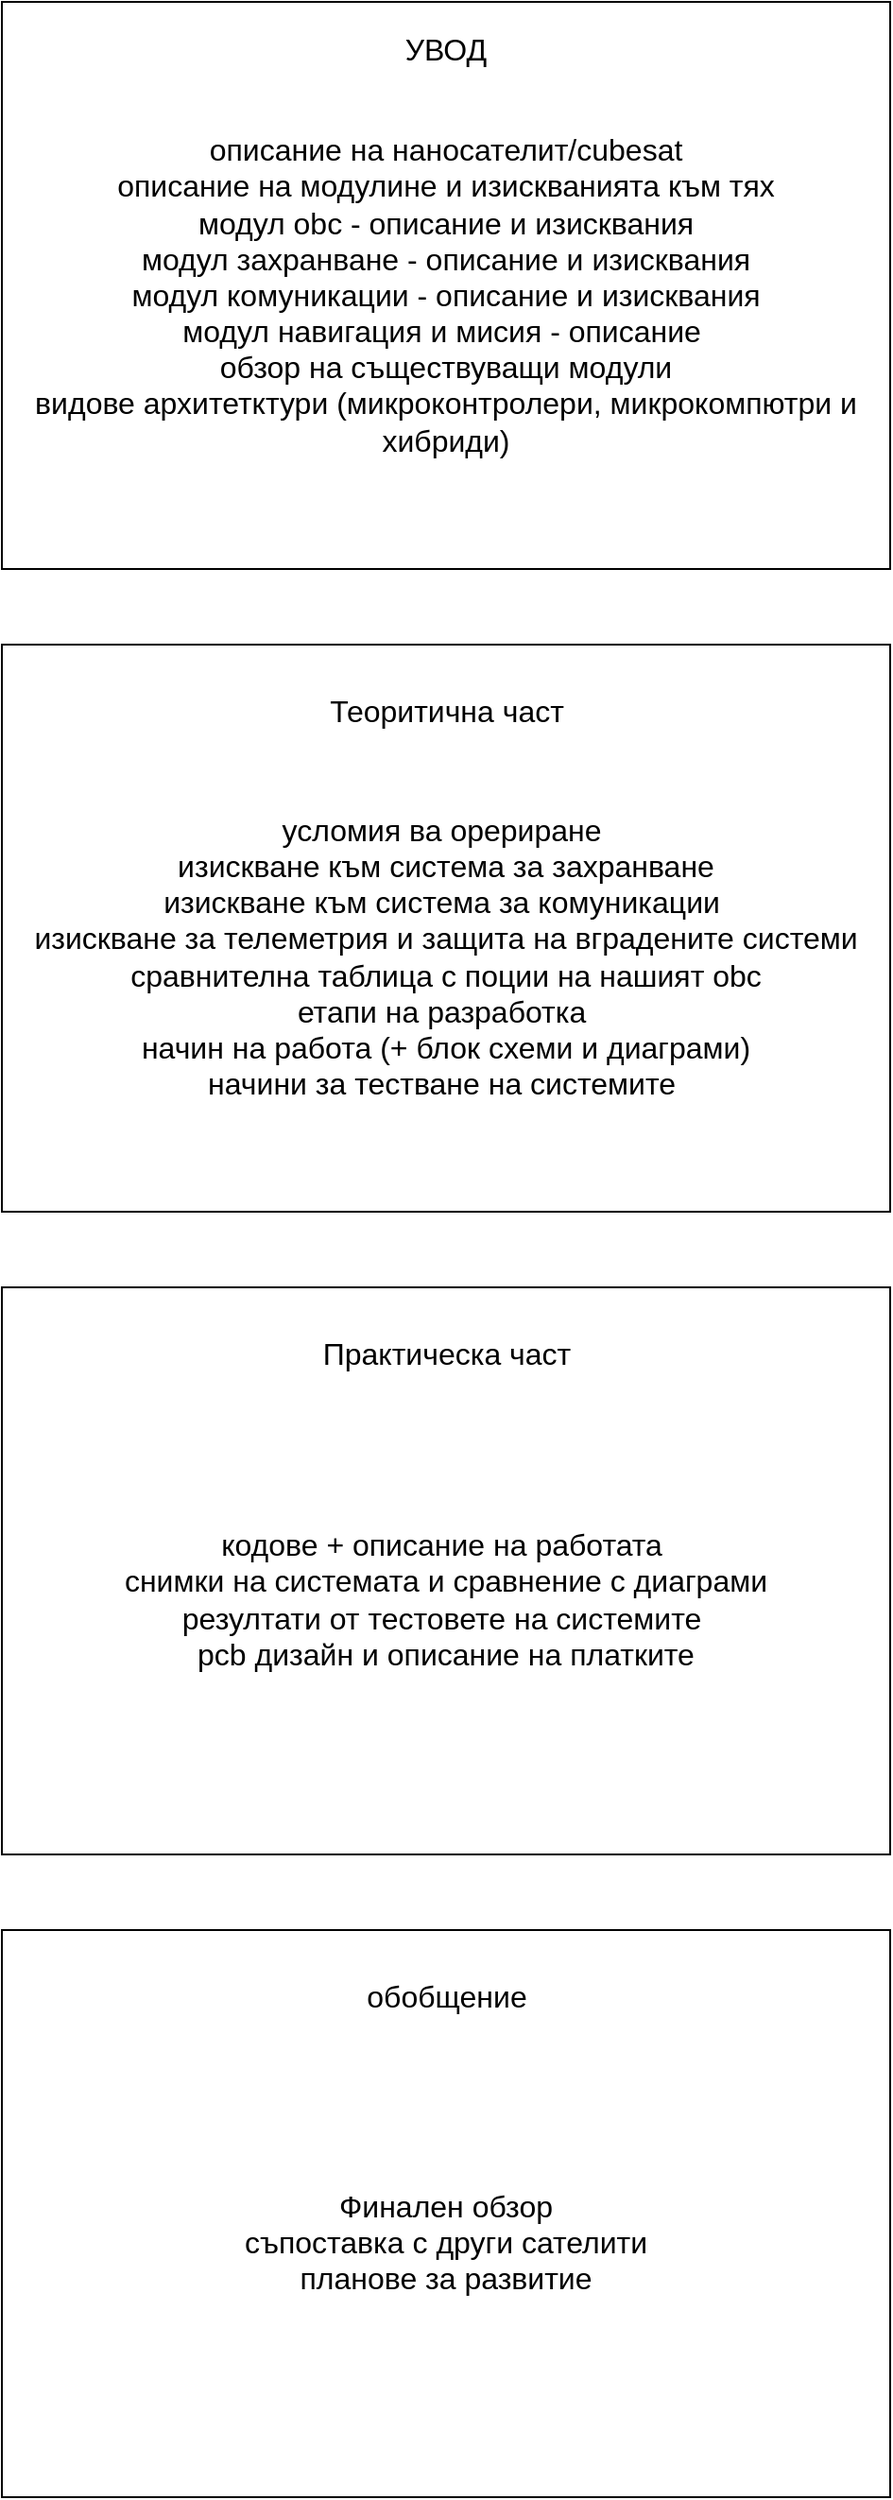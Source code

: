 <mxfile version="25.0.3">
  <diagram name="Page-1" id="vWXAKYqAXVNleFayOKS6">
    <mxGraphModel dx="1434" dy="780" grid="1" gridSize="10" guides="1" tooltips="1" connect="1" arrows="1" fold="1" page="1" pageScale="1" pageWidth="850" pageHeight="1100" math="0" shadow="0">
      <root>
        <mxCell id="0" />
        <mxCell id="1" parent="0" />
        <mxCell id="FaHiJg0Yy64Cm1Oe79we-1" value="" style="rounded=0;whiteSpace=wrap;html=1;" vertex="1" parent="1">
          <mxGeometry x="240" y="120" width="470" height="300" as="geometry" />
        </mxCell>
        <mxCell id="FaHiJg0Yy64Cm1Oe79we-2" value="&lt;font style=&quot;font-size: 16px;&quot;&gt;УВОД&lt;/font&gt;" style="text;html=1;align=center;verticalAlign=middle;whiteSpace=wrap;rounded=0;" vertex="1" parent="1">
          <mxGeometry x="445" y="130" width="60" height="30" as="geometry" />
        </mxCell>
        <mxCell id="FaHiJg0Yy64Cm1Oe79we-3" value="&lt;font style=&quot;font-size: 16px;&quot;&gt;описание на наносателит/cubesat&lt;/font&gt;&lt;div&gt;&lt;font style=&quot;font-size: 16px;&quot;&gt;описание на модулине и изискванията към тях&lt;/font&gt;&lt;/div&gt;&lt;div&gt;&lt;font style=&quot;font-size: 16px;&quot;&gt;модул obc - описание и изисквания&lt;/font&gt;&lt;/div&gt;&lt;div&gt;&lt;font style=&quot;font-size: 16px;&quot;&gt;модул захранване - описание и изисквания&lt;/font&gt;&lt;/div&gt;&lt;div&gt;&lt;font style=&quot;font-size: 16px;&quot;&gt;модул комуникации - описание и изисквания&lt;/font&gt;&lt;/div&gt;&lt;div&gt;&lt;font style=&quot;font-size: 16px;&quot;&gt;модул навигация и мисия - описание&amp;nbsp;&lt;/font&gt;&lt;/div&gt;&lt;div&gt;&lt;font style=&quot;font-size: 16px;&quot;&gt;обзор на съществуващи модули&lt;/font&gt;&lt;/div&gt;&lt;div&gt;&lt;font style=&quot;font-size: 16px;&quot;&gt;видове архитетктури (микроконтролери, микрокомпютри и хибриди)&lt;/font&gt;&lt;/div&gt;" style="text;html=1;align=center;verticalAlign=middle;whiteSpace=wrap;rounded=0;" vertex="1" parent="1">
          <mxGeometry x="250" y="170" width="450" height="210" as="geometry" />
        </mxCell>
        <mxCell id="FaHiJg0Yy64Cm1Oe79we-4" value="" style="rounded=0;whiteSpace=wrap;html=1;" vertex="1" parent="1">
          <mxGeometry x="240" y="460" width="470" height="300" as="geometry" />
        </mxCell>
        <mxCell id="FaHiJg0Yy64Cm1Oe79we-5" value="&lt;font style=&quot;font-size: 16px;&quot;&gt;Теоритична част&lt;/font&gt;" style="text;html=1;align=center;verticalAlign=middle;whiteSpace=wrap;rounded=0;" vertex="1" parent="1">
          <mxGeometry x="407.5" y="480" width="135" height="30" as="geometry" />
        </mxCell>
        <mxCell id="FaHiJg0Yy64Cm1Oe79we-6" value="&lt;span style=&quot;font-size: 16px;&quot;&gt;усломия ва орериране&amp;nbsp;&lt;/span&gt;&lt;div&gt;&lt;span style=&quot;font-size: 16px;&quot;&gt;изискване към система за захранване&lt;/span&gt;&lt;/div&gt;&lt;div&gt;&lt;span style=&quot;font-size: 16px;&quot;&gt;изискване към система за комуникации&amp;nbsp;&lt;/span&gt;&lt;/div&gt;&lt;div&gt;&lt;span style=&quot;font-size: 16px;&quot;&gt;изискване за телеметрия и защита на вградените системи&lt;/span&gt;&lt;/div&gt;&lt;div&gt;&lt;span style=&quot;font-size: 16px;&quot;&gt;сравнителна таблица с поции на нашият obc&lt;/span&gt;&lt;/div&gt;&lt;div&gt;&lt;span style=&quot;font-size: 16px;&quot;&gt;етапи на разработка&amp;nbsp;&lt;/span&gt;&lt;/div&gt;&lt;div&gt;&lt;span style=&quot;font-size: 16px;&quot;&gt;начин на работа (+ блок схеми и диаграми)&lt;/span&gt;&lt;/div&gt;&lt;div&gt;&lt;span style=&quot;font-size: 16px;&quot;&gt;начини за тестване на системите&amp;nbsp;&lt;/span&gt;&lt;/div&gt;" style="text;html=1;align=center;verticalAlign=middle;whiteSpace=wrap;rounded=0;" vertex="1" parent="1">
          <mxGeometry x="250" y="520" width="450" height="210" as="geometry" />
        </mxCell>
        <mxCell id="FaHiJg0Yy64Cm1Oe79we-7" value="" style="rounded=0;whiteSpace=wrap;html=1;" vertex="1" parent="1">
          <mxGeometry x="240" y="800" width="470" height="300" as="geometry" />
        </mxCell>
        <mxCell id="FaHiJg0Yy64Cm1Oe79we-8" value="&lt;font style=&quot;font-size: 16px;&quot;&gt;Практическа част&lt;/font&gt;" style="text;html=1;align=center;verticalAlign=middle;whiteSpace=wrap;rounded=0;" vertex="1" parent="1">
          <mxGeometry x="407.5" y="820" width="135" height="30" as="geometry" />
        </mxCell>
        <mxCell id="FaHiJg0Yy64Cm1Oe79we-9" value="&lt;span style=&quot;font-size: 16px;&quot;&gt;кодове + описание на работата&amp;nbsp;&lt;/span&gt;&lt;div&gt;&lt;span style=&quot;font-size: 16px;&quot;&gt;снимки на системата и сравнение с диаграми&lt;/span&gt;&lt;/div&gt;&lt;div&gt;&lt;span style=&quot;font-size: 16px;&quot;&gt;резултати от тестовете на системите&amp;nbsp;&lt;/span&gt;&lt;/div&gt;&lt;div&gt;&lt;span style=&quot;font-size: 16px;&quot;&gt;pcb дизайн и описание на платките&lt;/span&gt;&lt;/div&gt;" style="text;html=1;align=center;verticalAlign=middle;whiteSpace=wrap;rounded=0;" vertex="1" parent="1">
          <mxGeometry x="250" y="860" width="450" height="210" as="geometry" />
        </mxCell>
        <mxCell id="FaHiJg0Yy64Cm1Oe79we-10" value="" style="rounded=0;whiteSpace=wrap;html=1;" vertex="1" parent="1">
          <mxGeometry x="240" y="1140" width="470" height="300" as="geometry" />
        </mxCell>
        <mxCell id="FaHiJg0Yy64Cm1Oe79we-11" value="&lt;span style=&quot;font-size: 16px;&quot;&gt;обобщение&lt;/span&gt;" style="text;html=1;align=center;verticalAlign=middle;whiteSpace=wrap;rounded=0;" vertex="1" parent="1">
          <mxGeometry x="407.5" y="1160" width="135" height="30" as="geometry" />
        </mxCell>
        <mxCell id="FaHiJg0Yy64Cm1Oe79we-12" value="&lt;span style=&quot;font-size: 16px;&quot;&gt;Финален обзор&lt;/span&gt;&lt;div&gt;&lt;span style=&quot;font-size: 16px;&quot;&gt;съпоставка с други сателити&lt;/span&gt;&lt;/div&gt;&lt;div&gt;&lt;span style=&quot;font-size: 16px;&quot;&gt;планове за развитие&lt;/span&gt;&lt;/div&gt;" style="text;html=1;align=center;verticalAlign=middle;whiteSpace=wrap;rounded=0;" vertex="1" parent="1">
          <mxGeometry x="250" y="1200" width="450" height="210" as="geometry" />
        </mxCell>
      </root>
    </mxGraphModel>
  </diagram>
</mxfile>
